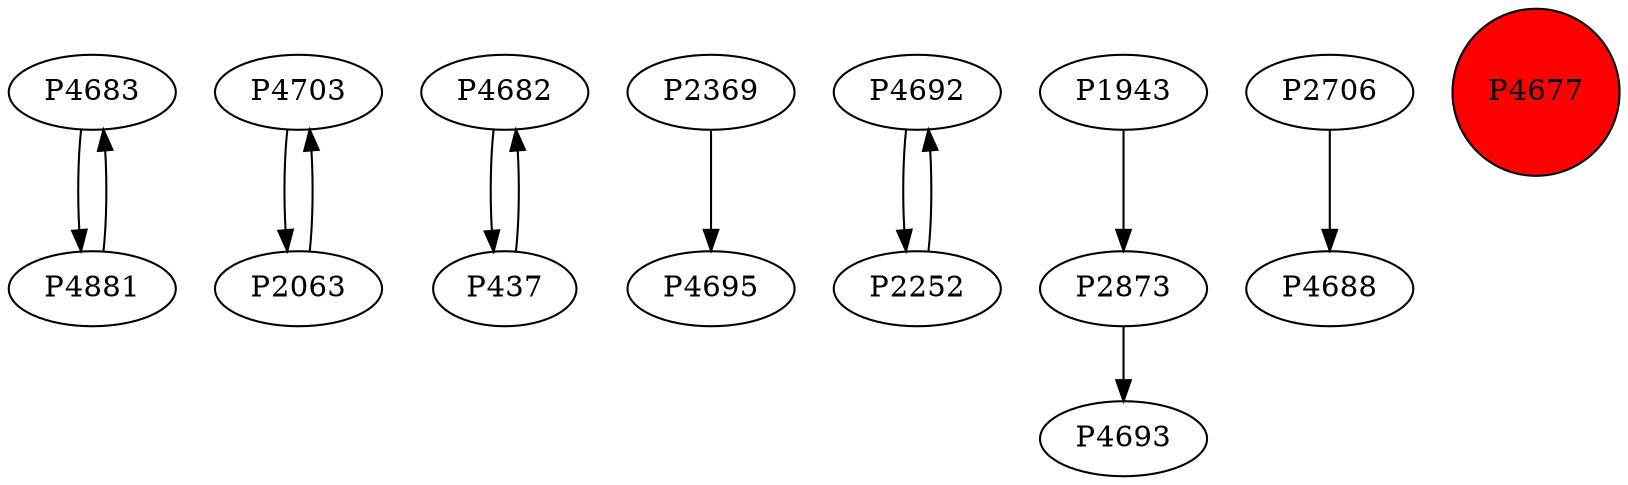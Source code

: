 digraph {
	P4683 -> P4881
	P4703 -> P2063
	P4682 -> P437
	P2369 -> P4695
	P2063 -> P4703
	P4881 -> P4683
	P4692 -> P2252
	P437 -> P4682
	P2873 -> P4693
	P1943 -> P2873
	P2252 -> P4692
	P2706 -> P4688
	P4677 [shape=circle]
	P4677 [style=filled]
	P4677 [fillcolor=red]
}